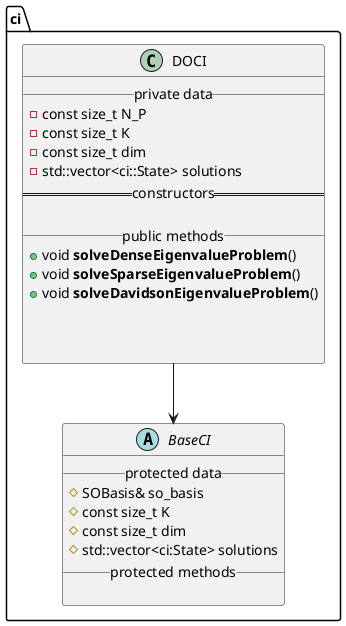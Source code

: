 @startuml


namespace ci {




abstract class BaseCI {
    __ protected data __
        # SOBasis& so_basis
        # const size_t K
        # const size_t dim
        # std::vector<ci:State> solutions
    __ protected methods __

}



class DOCI {
    __ private data __
        - const size_t N_P
        - const size_t K
        - const size_t dim
        - std::vector<ci::State> solutions
    == constructors ==

    __ public methods __
        + void **solveDenseEigenvalueProblem**()
        + void **solveSparseEigenvalueProblem**()
        + void **solveDavidsonEigenvalueProblem**()



}



ci.DOCI --> BaseCI



@enduml